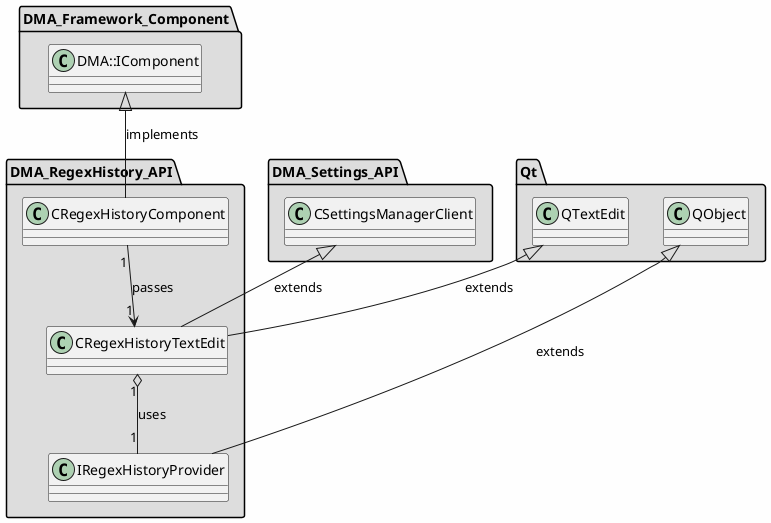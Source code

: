 
@startuml

skinparam backgroundColor #FEFEFE
skinparam wrapWidth 600
package "DMA_Framework_Component" #DDDDDD
{

class "DMA::IComponent"
{
}

}

package "DMA_RegexHistory_API" #DDDDDD
{

class "CRegexHistoryComponent"
{
}

class "CRegexHistoryTextEdit"
{
}

class "IRegexHistoryProvider"
{
}

}

package "DMA_Settings_API" #DDDDDD
{

class "CSettingsManagerClient"
{
}

}

package "Qt" #DDDDDD
{

class "QObject"
{
}

class "QTextEdit"
{
}

}

'====================Inheritance section====================
DMA::IComponent <|-- CRegexHistoryComponent : implements
CSettingsManagerClient <|-- CRegexHistoryTextEdit : extends
QTextEdit <|-- CRegexHistoryTextEdit : extends
QObject <|-- IRegexHistoryProvider : extends

'====================Dependencies section====================
CRegexHistoryComponent "1" --> "1" CRegexHistoryTextEdit : passes
CRegexHistoryTextEdit "1" o-- "1" IRegexHistoryProvider : uses

@enduml